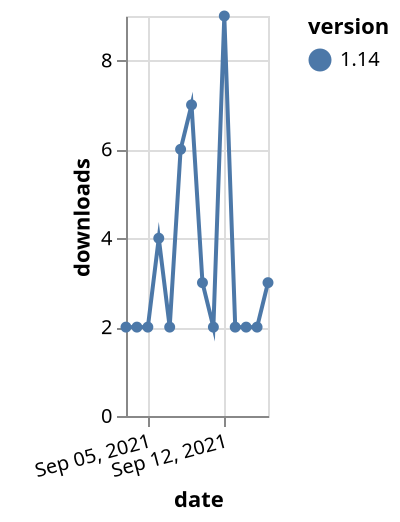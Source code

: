 {"$schema": "https://vega.github.io/schema/vega-lite/v5.json", "description": "A simple bar chart with embedded data.", "data": {"values": [{"date": "2021-09-03", "total": 3052, "delta": 2, "version": "1.14"}, {"date": "2021-09-04", "total": 3054, "delta": 2, "version": "1.14"}, {"date": "2021-09-05", "total": 3056, "delta": 2, "version": "1.14"}, {"date": "2021-09-06", "total": 3060, "delta": 4, "version": "1.14"}, {"date": "2021-09-07", "total": 3062, "delta": 2, "version": "1.14"}, {"date": "2021-09-08", "total": 3068, "delta": 6, "version": "1.14"}, {"date": "2021-09-09", "total": 3075, "delta": 7, "version": "1.14"}, {"date": "2021-09-10", "total": 3078, "delta": 3, "version": "1.14"}, {"date": "2021-09-11", "total": 3080, "delta": 2, "version": "1.14"}, {"date": "2021-09-12", "total": 3089, "delta": 9, "version": "1.14"}, {"date": "2021-09-13", "total": 3091, "delta": 2, "version": "1.14"}, {"date": "2021-09-14", "total": 3093, "delta": 2, "version": "1.14"}, {"date": "2021-09-15", "total": 3095, "delta": 2, "version": "1.14"}, {"date": "2021-09-16", "total": 3098, "delta": 3, "version": "1.14"}]}, "width": "container", "mark": {"type": "line", "point": {"filled": true}}, "encoding": {"x": {"field": "date", "type": "temporal", "timeUnit": "yearmonthdate", "title": "date", "axis": {"labelAngle": -15}}, "y": {"field": "delta", "type": "quantitative", "title": "downloads"}, "color": {"field": "version", "type": "nominal"}, "tooltip": {"field": "delta"}}}